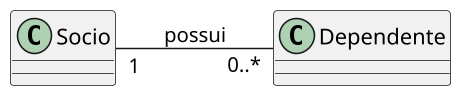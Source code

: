 @startuml

skinparam defaultFontName Hasklig
skinparam dpi 150

left to right direction 

Socio "1" -- "0..*" Dependente : possui

@enduml